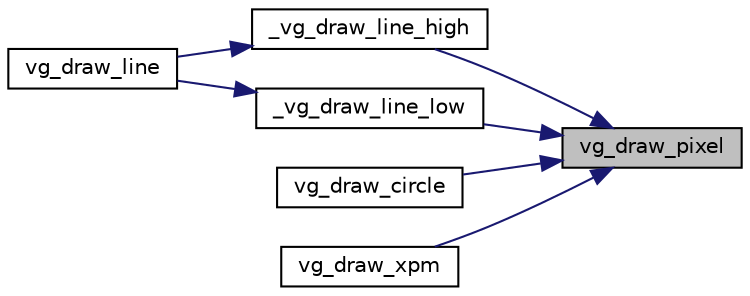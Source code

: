 digraph "vg_draw_pixel"
{
 // LATEX_PDF_SIZE
  edge [fontname="Helvetica",fontsize="10",labelfontname="Helvetica",labelfontsize="10"];
  node [fontname="Helvetica",fontsize="10",shape=record];
  rankdir="RL";
  Node1 [label="vg_draw_pixel",height=0.2,width=0.4,color="black", fillcolor="grey75", style="filled", fontcolor="black",tooltip="Draws a pixel on a given position."];
  Node1 -> Node2 [dir="back",color="midnightblue",fontsize="10",style="solid"];
  Node2 [label="_vg_draw_line_high",height=0.2,width=0.4,color="black", fillcolor="white", style="filled",URL="$video__gr_8c.html#a9ad89c479170f8c6f615097dc48c5947",tooltip=" "];
  Node2 -> Node3 [dir="back",color="midnightblue",fontsize="10",style="solid"];
  Node3 [label="vg_draw_line",height=0.2,width=0.4,color="black", fillcolor="white", style="filled",URL="$group__video__gr.html#ga6c2fe3a68fb18bca54d7d8b06efe01c0",tooltip="Draws a line on a given position."];
  Node1 -> Node4 [dir="back",color="midnightblue",fontsize="10",style="solid"];
  Node4 [label="_vg_draw_line_low",height=0.2,width=0.4,color="black", fillcolor="white", style="filled",URL="$video__gr_8c.html#a81132604c5b9c517b266a9c20cba3763",tooltip=" "];
  Node4 -> Node3 [dir="back",color="midnightblue",fontsize="10",style="solid"];
  Node1 -> Node5 [dir="back",color="midnightblue",fontsize="10",style="solid"];
  Node5 [label="vg_draw_circle",height=0.2,width=0.4,color="black", fillcolor="white", style="filled",URL="$group__video__gr.html#ga437c7acd65b322492a34429afea7fa94",tooltip="Draws a circle on a given position."];
  Node1 -> Node6 [dir="back",color="midnightblue",fontsize="10",style="solid"];
  Node6 [label="vg_draw_xpm",height=0.2,width=0.4,color="black", fillcolor="white", style="filled",URL="$group__video__gr.html#gae3ef37a6eb8d4e6407903ee08fefb3c0",tooltip="Draws an xpm image on a given position."];
}
